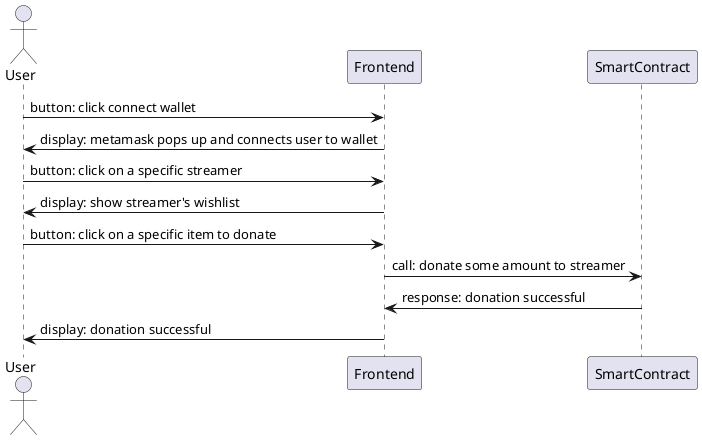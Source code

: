 @startuml

actor       User as ur
participant Frontend as fe
participant SmartContract as sc

ur -> fe: button: click connect wallet
fe -> ur: display: metamask pops up and connects user to wallet
ur -> fe: button: click on a specific streamer
fe -> ur: display: show streamer's wishlist
ur -> fe: button: click on a specific item to donate
fe -> sc: call: donate some amount to streamer
sc -> fe: response: donation successful
fe -> ur: display: donation successful

@enduml